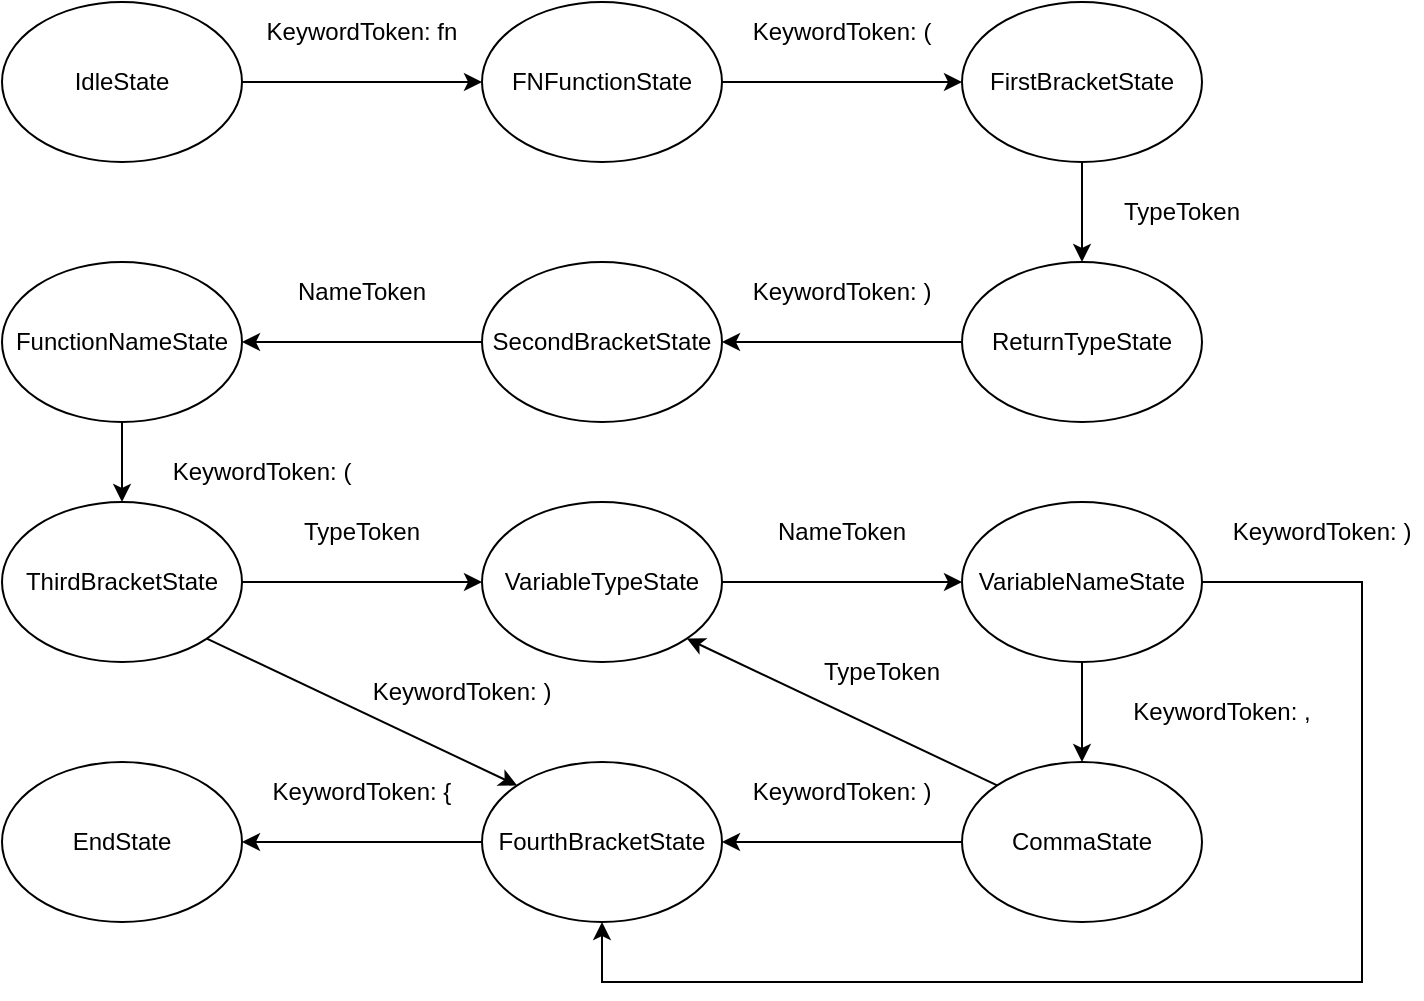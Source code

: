 <mxfile version="21.6.8" type="device">
  <diagram name="Page-1" id="OljpihDO36r788h55Yf-">
    <mxGraphModel dx="1137" dy="703" grid="1" gridSize="10" guides="1" tooltips="1" connect="1" arrows="1" fold="1" page="1" pageScale="1" pageWidth="850" pageHeight="1100" math="0" shadow="0">
      <root>
        <mxCell id="0" />
        <mxCell id="1" parent="0" />
        <mxCell id="8HvMVieqADov-F1uc_49-1" value="IdleState" style="ellipse;whiteSpace=wrap;html=1;" vertex="1" parent="1">
          <mxGeometry x="120" y="40" width="120" height="80" as="geometry" />
        </mxCell>
        <mxCell id="o0YFIThHNE6J4vLdP7LJ-3" style="edgeStyle=orthogonalEdgeStyle;rounded=0;orthogonalLoop=1;jettySize=auto;html=1;exitX=1;exitY=0.5;exitDx=0;exitDy=0;entryX=0;entryY=0.5;entryDx=0;entryDy=0;" edge="1" parent="1" source="8HvMVieqADov-F1uc_49-2" target="8HvMVieqADov-F1uc_49-3">
          <mxGeometry relative="1" as="geometry" />
        </mxCell>
        <mxCell id="8HvMVieqADov-F1uc_49-2" value="FNFunctionState" style="ellipse;whiteSpace=wrap;html=1;" vertex="1" parent="1">
          <mxGeometry x="360" y="40" width="120" height="80" as="geometry" />
        </mxCell>
        <mxCell id="o0YFIThHNE6J4vLdP7LJ-4" style="edgeStyle=orthogonalEdgeStyle;rounded=0;orthogonalLoop=1;jettySize=auto;html=1;exitX=0.5;exitY=1;exitDx=0;exitDy=0;entryX=0.5;entryY=0;entryDx=0;entryDy=0;" edge="1" parent="1" source="8HvMVieqADov-F1uc_49-3" target="8HvMVieqADov-F1uc_49-4">
          <mxGeometry relative="1" as="geometry" />
        </mxCell>
        <mxCell id="8HvMVieqADov-F1uc_49-3" value="FirstBracketState" style="ellipse;whiteSpace=wrap;html=1;" vertex="1" parent="1">
          <mxGeometry x="600" y="40" width="120" height="80" as="geometry" />
        </mxCell>
        <mxCell id="o0YFIThHNE6J4vLdP7LJ-5" style="edgeStyle=orthogonalEdgeStyle;rounded=0;orthogonalLoop=1;jettySize=auto;html=1;exitX=0;exitY=0.5;exitDx=0;exitDy=0;" edge="1" parent="1" source="8HvMVieqADov-F1uc_49-4" target="8HvMVieqADov-F1uc_49-5">
          <mxGeometry relative="1" as="geometry" />
        </mxCell>
        <mxCell id="8HvMVieqADov-F1uc_49-4" value="ReturnTypeState" style="ellipse;whiteSpace=wrap;html=1;" vertex="1" parent="1">
          <mxGeometry x="600" y="170" width="120" height="80" as="geometry" />
        </mxCell>
        <mxCell id="o0YFIThHNE6J4vLdP7LJ-6" style="edgeStyle=orthogonalEdgeStyle;rounded=0;orthogonalLoop=1;jettySize=auto;html=1;" edge="1" parent="1" source="8HvMVieqADov-F1uc_49-5" target="8HvMVieqADov-F1uc_49-7">
          <mxGeometry relative="1" as="geometry" />
        </mxCell>
        <mxCell id="8HvMVieqADov-F1uc_49-5" value="SecondBracketState" style="ellipse;whiteSpace=wrap;html=1;" vertex="1" parent="1">
          <mxGeometry x="360" y="170" width="120" height="80" as="geometry" />
        </mxCell>
        <mxCell id="o0YFIThHNE6J4vLdP7LJ-9" style="edgeStyle=orthogonalEdgeStyle;rounded=0;orthogonalLoop=1;jettySize=auto;html=1;exitX=1;exitY=0.5;exitDx=0;exitDy=0;entryX=0;entryY=0.5;entryDx=0;entryDy=0;" edge="1" parent="1" source="8HvMVieqADov-F1uc_49-6" target="8HvMVieqADov-F1uc_49-8">
          <mxGeometry relative="1" as="geometry" />
        </mxCell>
        <mxCell id="8HvMVieqADov-F1uc_49-6" value="ThirdBracketState" style="ellipse;whiteSpace=wrap;html=1;" vertex="1" parent="1">
          <mxGeometry x="120" y="290" width="120" height="80" as="geometry" />
        </mxCell>
        <mxCell id="o0YFIThHNE6J4vLdP7LJ-7" style="edgeStyle=orthogonalEdgeStyle;rounded=0;orthogonalLoop=1;jettySize=auto;html=1;exitX=0.5;exitY=1;exitDx=0;exitDy=0;entryX=0.5;entryY=0;entryDx=0;entryDy=0;" edge="1" parent="1" source="8HvMVieqADov-F1uc_49-7" target="8HvMVieqADov-F1uc_49-6">
          <mxGeometry relative="1" as="geometry" />
        </mxCell>
        <mxCell id="8HvMVieqADov-F1uc_49-7" value="FunctionNameState" style="ellipse;whiteSpace=wrap;html=1;" vertex="1" parent="1">
          <mxGeometry x="120" y="170" width="120" height="80" as="geometry" />
        </mxCell>
        <mxCell id="o0YFIThHNE6J4vLdP7LJ-10" style="edgeStyle=orthogonalEdgeStyle;rounded=0;orthogonalLoop=1;jettySize=auto;html=1;entryX=0;entryY=0.5;entryDx=0;entryDy=0;" edge="1" parent="1" source="8HvMVieqADov-F1uc_49-8" target="8HvMVieqADov-F1uc_49-9">
          <mxGeometry relative="1" as="geometry" />
        </mxCell>
        <mxCell id="8HvMVieqADov-F1uc_49-8" value="VariableTypeState" style="ellipse;whiteSpace=wrap;html=1;" vertex="1" parent="1">
          <mxGeometry x="360" y="290" width="120" height="80" as="geometry" />
        </mxCell>
        <mxCell id="o0YFIThHNE6J4vLdP7LJ-11" style="edgeStyle=orthogonalEdgeStyle;rounded=0;orthogonalLoop=1;jettySize=auto;html=1;exitX=0.5;exitY=1;exitDx=0;exitDy=0;entryX=0.5;entryY=0;entryDx=0;entryDy=0;" edge="1" parent="1" source="8HvMVieqADov-F1uc_49-9" target="8HvMVieqADov-F1uc_49-10">
          <mxGeometry relative="1" as="geometry" />
        </mxCell>
        <mxCell id="o0YFIThHNE6J4vLdP7LJ-15" style="edgeStyle=orthogonalEdgeStyle;rounded=0;orthogonalLoop=1;jettySize=auto;html=1;exitX=1;exitY=0.5;exitDx=0;exitDy=0;entryX=0.5;entryY=1;entryDx=0;entryDy=0;" edge="1" parent="1" source="8HvMVieqADov-F1uc_49-9" target="8HvMVieqADov-F1uc_49-11">
          <mxGeometry relative="1" as="geometry">
            <Array as="points">
              <mxPoint x="800" y="330" />
              <mxPoint x="800" y="530" />
              <mxPoint x="420" y="530" />
            </Array>
          </mxGeometry>
        </mxCell>
        <mxCell id="8HvMVieqADov-F1uc_49-9" value="VariableNameState" style="ellipse;whiteSpace=wrap;html=1;" vertex="1" parent="1">
          <mxGeometry x="600" y="290" width="120" height="80" as="geometry" />
        </mxCell>
        <mxCell id="o0YFIThHNE6J4vLdP7LJ-12" style="edgeStyle=orthogonalEdgeStyle;rounded=0;orthogonalLoop=1;jettySize=auto;html=1;exitX=0;exitY=0.5;exitDx=0;exitDy=0;entryX=1;entryY=0.5;entryDx=0;entryDy=0;" edge="1" parent="1" source="8HvMVieqADov-F1uc_49-10" target="8HvMVieqADov-F1uc_49-11">
          <mxGeometry relative="1" as="geometry" />
        </mxCell>
        <mxCell id="8HvMVieqADov-F1uc_49-10" value="CommaState" style="ellipse;whiteSpace=wrap;html=1;" vertex="1" parent="1">
          <mxGeometry x="600" y="420" width="120" height="80" as="geometry" />
        </mxCell>
        <mxCell id="o0YFIThHNE6J4vLdP7LJ-16" style="edgeStyle=orthogonalEdgeStyle;rounded=0;orthogonalLoop=1;jettySize=auto;html=1;exitX=0;exitY=0.5;exitDx=0;exitDy=0;entryX=1;entryY=0.5;entryDx=0;entryDy=0;" edge="1" parent="1" source="8HvMVieqADov-F1uc_49-11" target="8HvMVieqADov-F1uc_49-12">
          <mxGeometry relative="1" as="geometry" />
        </mxCell>
        <mxCell id="8HvMVieqADov-F1uc_49-11" value="FourthBracketState" style="ellipse;whiteSpace=wrap;html=1;" vertex="1" parent="1">
          <mxGeometry x="360" y="420" width="120" height="80" as="geometry" />
        </mxCell>
        <mxCell id="8HvMVieqADov-F1uc_49-12" value="EndState" style="ellipse;whiteSpace=wrap;html=1;" vertex="1" parent="1">
          <mxGeometry x="120" y="420" width="120" height="80" as="geometry" />
        </mxCell>
        <mxCell id="o0YFIThHNE6J4vLdP7LJ-1" value="" style="endArrow=classic;html=1;rounded=0;exitX=1;exitY=0.5;exitDx=0;exitDy=0;" edge="1" parent="1" source="8HvMVieqADov-F1uc_49-1" target="8HvMVieqADov-F1uc_49-2">
          <mxGeometry width="50" height="50" relative="1" as="geometry">
            <mxPoint x="400" y="430" as="sourcePoint" />
            <mxPoint x="450" y="380" as="targetPoint" />
          </mxGeometry>
        </mxCell>
        <mxCell id="o0YFIThHNE6J4vLdP7LJ-2" value="" style="endArrow=classic;html=1;rounded=0;exitX=1;exitY=1;exitDx=0;exitDy=0;entryX=0;entryY=0;entryDx=0;entryDy=0;" edge="1" parent="1" source="8HvMVieqADov-F1uc_49-6" target="8HvMVieqADov-F1uc_49-11">
          <mxGeometry width="50" height="50" relative="1" as="geometry">
            <mxPoint x="270" y="510" as="sourcePoint" />
            <mxPoint x="320" y="460" as="targetPoint" />
          </mxGeometry>
        </mxCell>
        <mxCell id="o0YFIThHNE6J4vLdP7LJ-14" value="" style="endArrow=classic;html=1;rounded=0;exitX=0;exitY=0;exitDx=0;exitDy=0;entryX=1;entryY=1;entryDx=0;entryDy=0;" edge="1" parent="1" source="8HvMVieqADov-F1uc_49-10" target="8HvMVieqADov-F1uc_49-8">
          <mxGeometry width="50" height="50" relative="1" as="geometry">
            <mxPoint x="550" y="640" as="sourcePoint" />
            <mxPoint x="600" y="590" as="targetPoint" />
          </mxGeometry>
        </mxCell>
        <mxCell id="o0YFIThHNE6J4vLdP7LJ-17" value="KeywordToken: fn" style="text;html=1;strokeColor=none;fillColor=none;align=center;verticalAlign=middle;whiteSpace=wrap;rounded=0;" vertex="1" parent="1">
          <mxGeometry x="250" y="40" width="100" height="30" as="geometry" />
        </mxCell>
        <mxCell id="o0YFIThHNE6J4vLdP7LJ-18" value="KeywordToken: (" style="text;html=1;strokeColor=none;fillColor=none;align=center;verticalAlign=middle;whiteSpace=wrap;rounded=0;" vertex="1" parent="1">
          <mxGeometry x="490" y="40" width="100" height="30" as="geometry" />
        </mxCell>
        <mxCell id="o0YFIThHNE6J4vLdP7LJ-19" value="TypeToken" style="text;html=1;strokeColor=none;fillColor=none;align=center;verticalAlign=middle;whiteSpace=wrap;rounded=0;" vertex="1" parent="1">
          <mxGeometry x="680" y="130" width="60" height="30" as="geometry" />
        </mxCell>
        <mxCell id="o0YFIThHNE6J4vLdP7LJ-20" value="KeywordToken: )" style="text;html=1;strokeColor=none;fillColor=none;align=center;verticalAlign=middle;whiteSpace=wrap;rounded=0;" vertex="1" parent="1">
          <mxGeometry x="490" y="170" width="100" height="30" as="geometry" />
        </mxCell>
        <mxCell id="o0YFIThHNE6J4vLdP7LJ-21" value="NameToken" style="text;html=1;strokeColor=none;fillColor=none;align=center;verticalAlign=middle;whiteSpace=wrap;rounded=0;" vertex="1" parent="1">
          <mxGeometry x="250" y="170" width="100" height="30" as="geometry" />
        </mxCell>
        <mxCell id="o0YFIThHNE6J4vLdP7LJ-22" value="KeywordToken: (" style="text;html=1;strokeColor=none;fillColor=none;align=center;verticalAlign=middle;whiteSpace=wrap;rounded=0;" vertex="1" parent="1">
          <mxGeometry x="200" y="260" width="100" height="30" as="geometry" />
        </mxCell>
        <mxCell id="o0YFIThHNE6J4vLdP7LJ-23" value="TypeToken" style="text;html=1;strokeColor=none;fillColor=none;align=center;verticalAlign=middle;whiteSpace=wrap;rounded=0;" vertex="1" parent="1">
          <mxGeometry x="270" y="290" width="60" height="30" as="geometry" />
        </mxCell>
        <mxCell id="o0YFIThHNE6J4vLdP7LJ-24" value="NameToken" style="text;html=1;strokeColor=none;fillColor=none;align=center;verticalAlign=middle;whiteSpace=wrap;rounded=0;" vertex="1" parent="1">
          <mxGeometry x="510" y="290" width="60" height="30" as="geometry" />
        </mxCell>
        <mxCell id="o0YFIThHNE6J4vLdP7LJ-25" value="KeywordToken: )" style="text;html=1;strokeColor=none;fillColor=none;align=center;verticalAlign=middle;whiteSpace=wrap;rounded=0;" vertex="1" parent="1">
          <mxGeometry x="730" y="290" width="100" height="30" as="geometry" />
        </mxCell>
        <mxCell id="o0YFIThHNE6J4vLdP7LJ-26" value="KeywordToken: ," style="text;html=1;strokeColor=none;fillColor=none;align=center;verticalAlign=middle;whiteSpace=wrap;rounded=0;" vertex="1" parent="1">
          <mxGeometry x="680" y="380" width="100" height="30" as="geometry" />
        </mxCell>
        <mxCell id="o0YFIThHNE6J4vLdP7LJ-27" value="TypeToken" style="text;html=1;strokeColor=none;fillColor=none;align=center;verticalAlign=middle;whiteSpace=wrap;rounded=0;" vertex="1" parent="1">
          <mxGeometry x="530" y="360" width="60" height="30" as="geometry" />
        </mxCell>
        <mxCell id="o0YFIThHNE6J4vLdP7LJ-28" value="KeywordToken: )" style="text;html=1;strokeColor=none;fillColor=none;align=center;verticalAlign=middle;whiteSpace=wrap;rounded=0;" vertex="1" parent="1">
          <mxGeometry x="490" y="420" width="100" height="30" as="geometry" />
        </mxCell>
        <mxCell id="o0YFIThHNE6J4vLdP7LJ-29" value="KeywordToken: )" style="text;html=1;strokeColor=none;fillColor=none;align=center;verticalAlign=middle;whiteSpace=wrap;rounded=0;" vertex="1" parent="1">
          <mxGeometry x="300" y="370" width="100" height="30" as="geometry" />
        </mxCell>
        <mxCell id="o0YFIThHNE6J4vLdP7LJ-30" value="KeywordToken: {" style="text;html=1;strokeColor=none;fillColor=none;align=center;verticalAlign=middle;whiteSpace=wrap;rounded=0;" vertex="1" parent="1">
          <mxGeometry x="250" y="420" width="100" height="30" as="geometry" />
        </mxCell>
      </root>
    </mxGraphModel>
  </diagram>
</mxfile>
